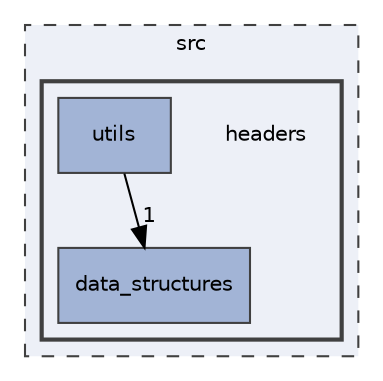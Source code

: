 digraph "src/headers"
{
 // LATEX_PDF_SIZE
  edge [fontname="Helvetica",fontsize="10",labelfontname="Helvetica",labelfontsize="10"];
  node [fontname="Helvetica",fontsize="10",shape=record];
  compound=true
  subgraph clusterdir_68267d1309a1af8e8297ef4c3efbcdba {
    graph [ bgcolor="#edf0f7", pencolor="grey25", style="filled,dashed,", label="src", fontname="Helvetica", fontsize="10", URL="dir_68267d1309a1af8e8297ef4c3efbcdba.html"]
  subgraph clusterdir_d0381950fc41278198232cb047ffc1f9 {
    graph [ bgcolor="#edf0f7", pencolor="grey25", style="filled,bold,", label="", fontname="Helvetica", fontsize="10", URL="dir_d0381950fc41278198232cb047ffc1f9.html"]
    dir_d0381950fc41278198232cb047ffc1f9 [shape=plaintext, label="headers"];
  dir_474e89c7f88b05290bb49a3b57b4a8c3 [shape=box, label="data_structures", style="filled,", fillcolor="#a2b4d6", color="grey25", URL="dir_474e89c7f88b05290bb49a3b57b4a8c3.html"];
  dir_c588b617de04d435eef4537e5be14899 [shape=box, label="utils", style="filled,", fillcolor="#a2b4d6", color="grey25", URL="dir_c588b617de04d435eef4537e5be14899.html"];
  }
  }
  dir_c588b617de04d435eef4537e5be14899->dir_474e89c7f88b05290bb49a3b57b4a8c3 [headlabel="1", labeldistance=1.5 headhref="dir_000006_000000.html"];
}
